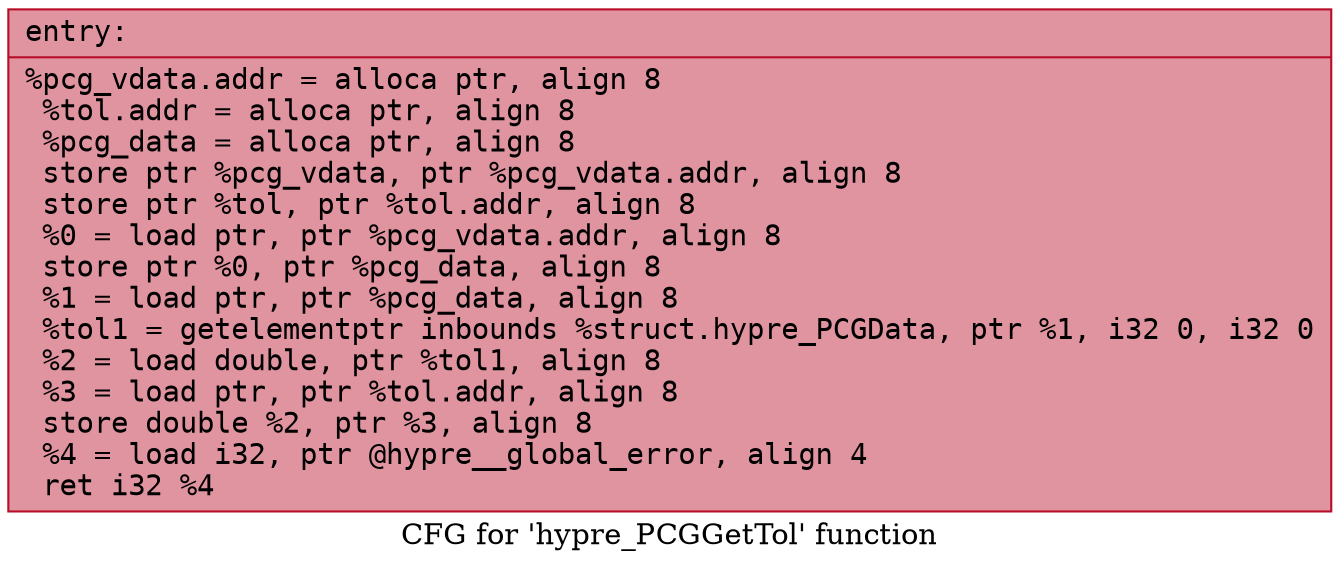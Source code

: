 digraph "CFG for 'hypre_PCGGetTol' function" {
	label="CFG for 'hypre_PCGGetTol' function";

	Node0x557061649600 [shape=record,color="#b70d28ff", style=filled, fillcolor="#b70d2870" fontname="Courier",label="{entry:\l|  %pcg_vdata.addr = alloca ptr, align 8\l  %tol.addr = alloca ptr, align 8\l  %pcg_data = alloca ptr, align 8\l  store ptr %pcg_vdata, ptr %pcg_vdata.addr, align 8\l  store ptr %tol, ptr %tol.addr, align 8\l  %0 = load ptr, ptr %pcg_vdata.addr, align 8\l  store ptr %0, ptr %pcg_data, align 8\l  %1 = load ptr, ptr %pcg_data, align 8\l  %tol1 = getelementptr inbounds %struct.hypre_PCGData, ptr %1, i32 0, i32 0\l  %2 = load double, ptr %tol1, align 8\l  %3 = load ptr, ptr %tol.addr, align 8\l  store double %2, ptr %3, align 8\l  %4 = load i32, ptr @hypre__global_error, align 4\l  ret i32 %4\l}"];
}
